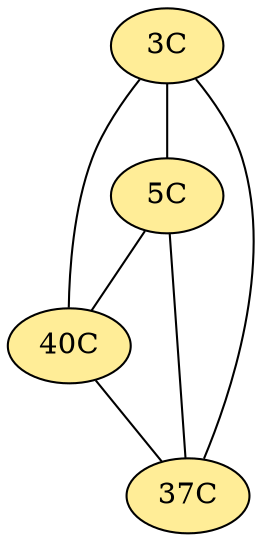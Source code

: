 // The Round Table
graph {
	"3C" [fillcolor="#FFED97" style=radial]
	"5C" [fillcolor="#FFED97" style=radial]
	"3C" -- "5C" [penwidth=1]
	"3C" [fillcolor="#FFED97" style=radial]
	"40C" [fillcolor="#FFED97" style=radial]
	"3C" -- "40C" [penwidth=1]
	"3C" [fillcolor="#FFED97" style=radial]
	"37C" [fillcolor="#FFED97" style=radial]
	"3C" -- "37C" [penwidth=1]
	"5C" [fillcolor="#FFED97" style=radial]
	"37C" [fillcolor="#FFED97" style=radial]
	"5C" -- "37C" [penwidth=1]
	"5C" [fillcolor="#FFED97" style=radial]
	"40C" [fillcolor="#FFED97" style=radial]
	"5C" -- "40C" [penwidth=1]
	"40C" [fillcolor="#FFED97" style=radial]
	"37C" [fillcolor="#FFED97" style=radial]
	"40C" -- "37C" [penwidth=1]
}
